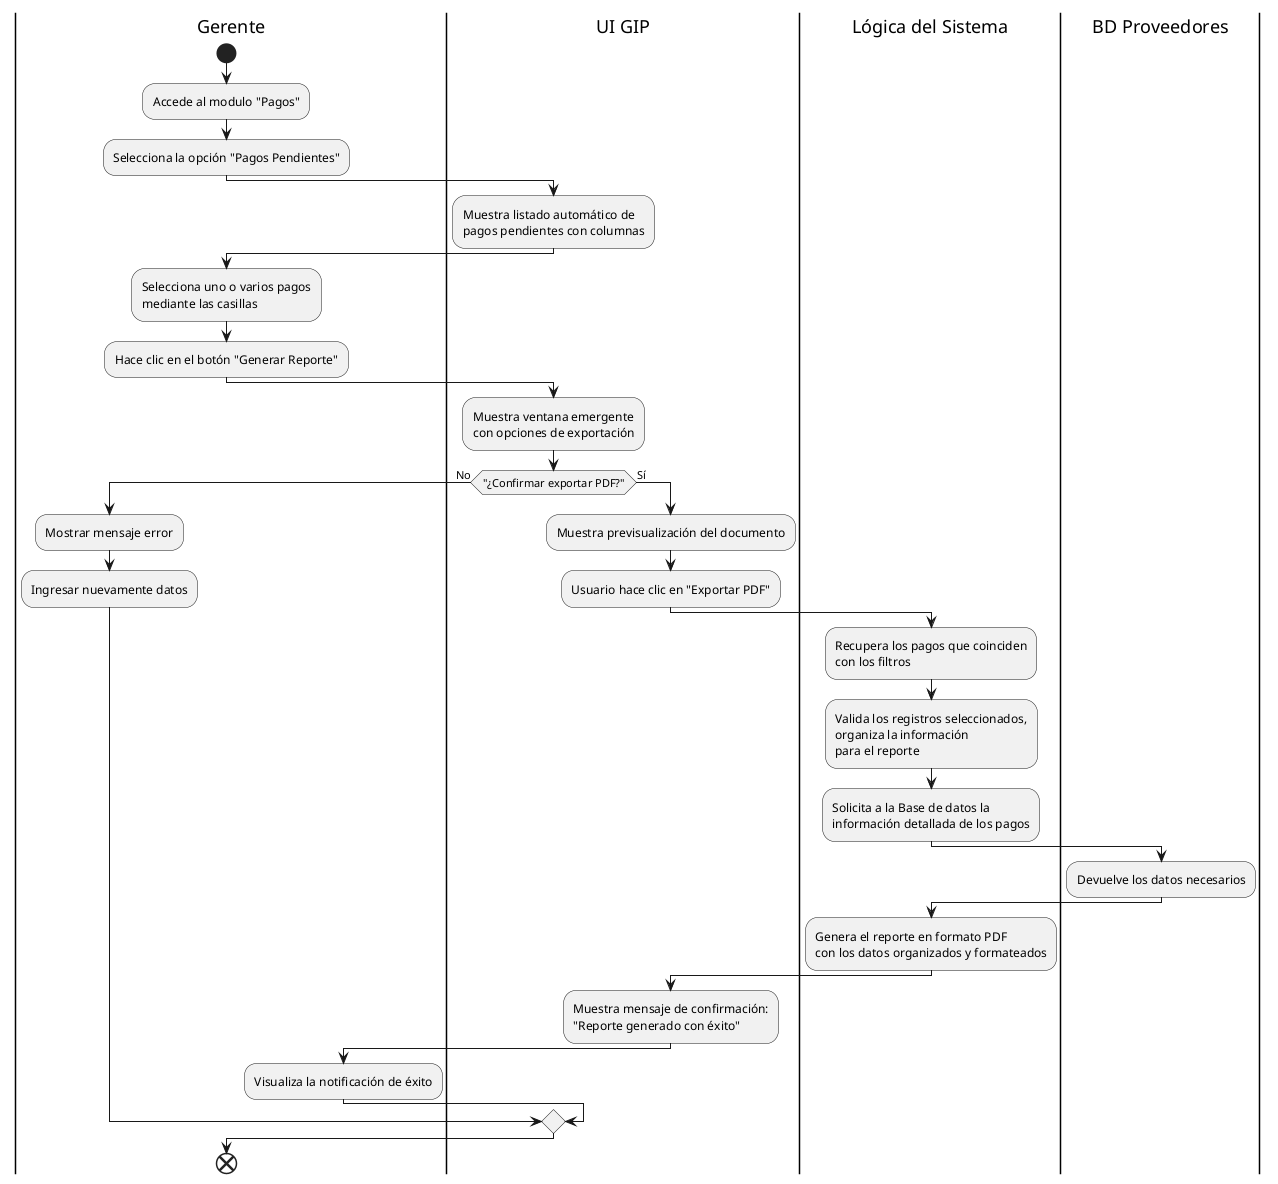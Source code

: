 @startuml "DiagramaActividadesDiez"
|Gerente|
start
:Accede al modulo "Pagos";
:Selecciona la opción "Pagos Pendientes";

|UI GIP|
:Muestra listado automático de\npagos pendientes con columnas;

|Gerente|
:Selecciona uno o varios pagos\nmediante las casillas;
:Hace clic en el botón "Generar Reporte";

|UI GIP|
:Muestra ventana emergente\ncon opciones de exportación;

if ("¿Confirmar exportar PDF?") then (No)
|Gerente|
:Mostrar mensaje error;
:Ingresar nuevamente datos;
else (Sí)
|UI GIP|
:Muestra previsualización del documento;
:Usuario hace clic en "Exportar PDF";

|Lógica del Sistema|
:Recupera los pagos que coinciden\ncon los filtros;
:Valida los registros seleccionados,\norganiza la información\npara el reporte;
:Solicita a la Base de datos la\ninformación detallada de los pagos;

|BD Proveedores|
:Devuelve los datos necesarios;

|Lógica del Sistema|
:Genera el reporte en formato PDF\ncon los datos organizados y formateados;

|UI GIP|
:Muestra mensaje de confirmación:\n"Reporte generado con éxito";

|Gerente|
:Visualiza la notificación de éxito;
endif

end
@enduml
